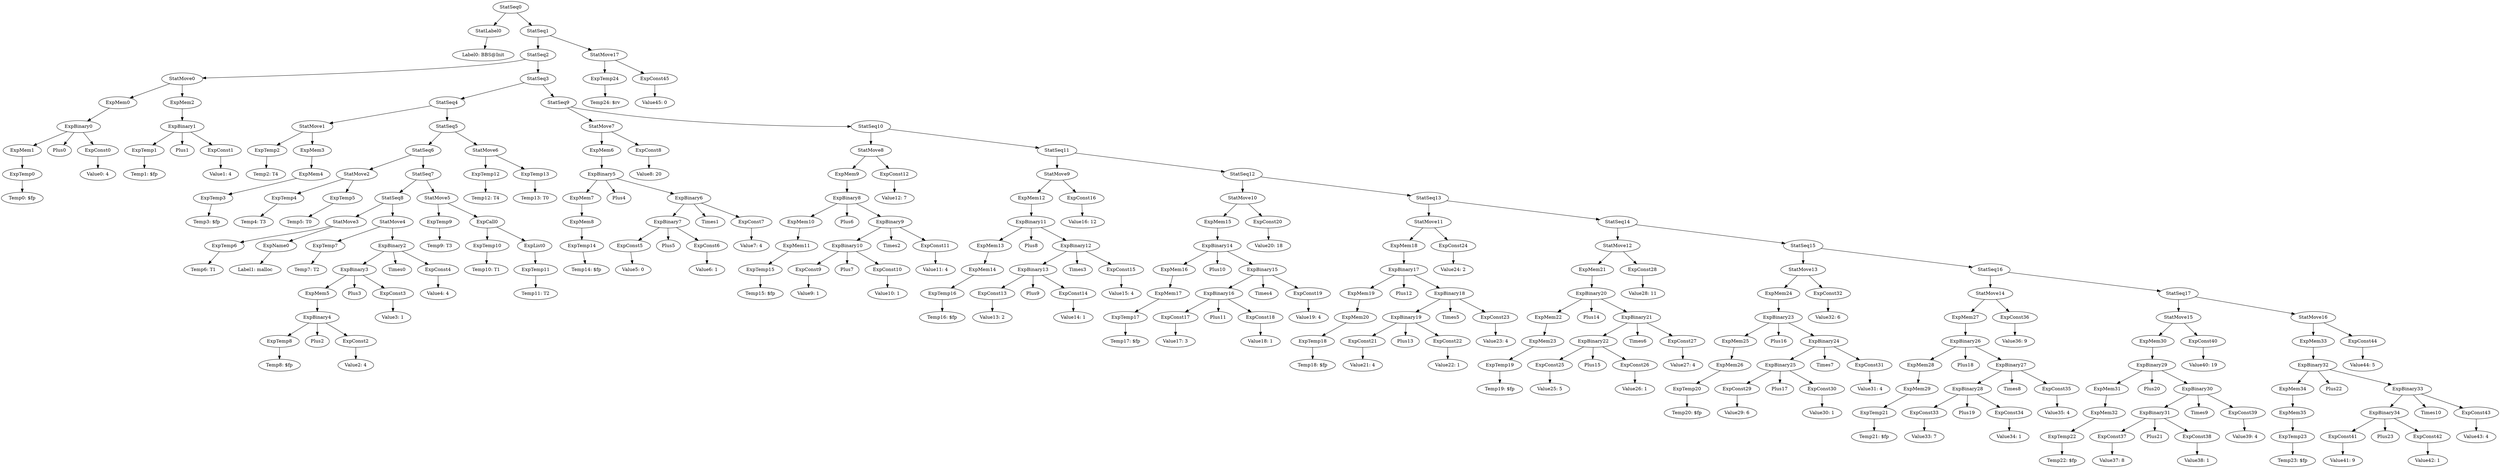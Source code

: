digraph {
	ordering = out;
	ExpConst44 -> "Value44: 5";
	ExpBinary33 -> ExpBinary34;
	ExpBinary33 -> Times10;
	ExpBinary33 -> ExpConst43;
	ExpConst42 -> "Value42: 1";
	ExpBinary34 -> ExpConst41;
	ExpBinary34 -> Plus23;
	ExpBinary34 -> ExpConst42;
	ExpMem34 -> ExpMem35;
	ExpMem35 -> ExpTemp23;
	ExpConst40 -> "Value40: 19";
	ExpMem30 -> ExpBinary29;
	ExpConst39 -> "Value39: 4";
	ExpConst38 -> "Value38: 1";
	ExpMem31 -> ExpMem32;
	ExpTemp22 -> "Temp22: $fp";
	ExpConst36 -> "Value36: 9";
	StatMove14 -> ExpMem27;
	StatMove14 -> ExpConst36;
	ExpConst34 -> "Value34: 1";
	ExpConst33 -> "Value33: 7";
	ExpBinary26 -> ExpMem28;
	ExpBinary26 -> Plus18;
	ExpBinary26 -> ExpBinary27;
	ExpMem29 -> ExpTemp21;
	ExpTemp21 -> "Temp21: $fp";
	StatSeq15 -> StatMove13;
	StatSeq15 -> StatSeq16;
	ExpMem24 -> ExpBinary23;
	ExpBinary24 -> ExpBinary25;
	ExpBinary24 -> Times7;
	ExpBinary24 -> ExpConst31;
	ExpBinary25 -> ExpConst29;
	ExpBinary25 -> Plus17;
	ExpBinary25 -> ExpConst30;
	ExpTemp24 -> "Temp24: $rv";
	ExpConst29 -> "Value29: 6";
	ExpMem25 -> ExpMem26;
	ExpMem26 -> ExpTemp20;
	StatSeq14 -> StatMove12;
	StatSeq14 -> StatSeq15;
	ExpBinary21 -> ExpBinary22;
	ExpBinary21 -> Times6;
	ExpBinary21 -> ExpConst27;
	ExpConst25 -> "Value25: 5";
	ExpBinary20 -> ExpMem22;
	ExpBinary20 -> Plus14;
	ExpBinary20 -> ExpBinary21;
	ExpMem22 -> ExpMem23;
	ExpMem23 -> ExpTemp19;
	ExpMem18 -> ExpBinary17;
	ExpBinary18 -> ExpBinary19;
	ExpBinary18 -> Times5;
	ExpBinary18 -> ExpConst23;
	ExpConst22 -> "Value22: 1";
	ExpMem28 -> ExpMem29;
	ExpBinary19 -> ExpConst21;
	ExpBinary19 -> Plus13;
	ExpBinary19 -> ExpConst22;
	ExpConst21 -> "Value21: 4";
	ExpMem20 -> ExpTemp18;
	ExpTemp18 -> "Temp18: $fp";
	StatSeq12 -> StatMove10;
	StatSeq12 -> StatSeq13;
	ExpConst20 -> "Value20: 18";
	StatMove10 -> ExpMem15;
	StatMove10 -> ExpConst20;
	ExpBinary27 -> ExpBinary28;
	ExpBinary27 -> Times8;
	ExpBinary27 -> ExpConst35;
	ExpList0 -> ExpTemp11;
	ExpConst16 -> "Value16: 12";
	ExpTemp9 -> "Temp9: T3";
	ExpBinary28 -> ExpConst33;
	ExpBinary28 -> Plus19;
	ExpBinary28 -> ExpConst34;
	ExpConst4 -> "Value4: 4";
	ExpBinary2 -> ExpBinary3;
	ExpBinary2 -> Times0;
	ExpBinary2 -> ExpConst4;
	ExpConst41 -> "Value41: 9";
	StatSeq17 -> StatMove15;
	StatSeq17 -> StatMove16;
	ExpBinary22 -> ExpConst25;
	ExpBinary22 -> Plus15;
	ExpBinary22 -> ExpConst26;
	ExpTemp19 -> "Temp19: $fp";
	StatLabel0 -> "Label0: BBS@Init";
	ExpMem5 -> ExpBinary4;
	ExpConst3 -> "Value3: 1";
	ExpConst26 -> "Value26: 1";
	ExpConst2 -> "Value2: 4";
	ExpConst0 -> "Value0: 4";
	ExpTemp20 -> "Temp20: $fp";
	ExpConst8 -> "Value8: 20";
	ExpName0 -> "Label1: malloc";
	ExpMem32 -> ExpTemp22;
	ExpMem14 -> ExpTemp16;
	ExpTemp11 -> "Temp11: T2";
	ExpConst24 -> "Value24: 2";
	StatMove3 -> ExpTemp6;
	StatMove3 -> ExpName0;
	ExpTemp6 -> "Temp6: T1";
	ExpMem19 -> ExpMem20;
	StatMove6 -> ExpTemp12;
	StatMove6 -> ExpTemp13;
	ExpConst17 -> "Value17: 3";
	ExpBinary1 -> ExpTemp1;
	ExpBinary1 -> Plus1;
	ExpBinary1 -> ExpConst1;
	ExpConst10 -> "Value10: 1";
	ExpMem0 -> ExpBinary0;
	ExpMem3 -> ExpMem4;
	StatMove0 -> ExpMem0;
	StatMove0 -> ExpMem2;
	StatMove8 -> ExpMem9;
	StatMove8 -> ExpConst12;
	ExpConst31 -> "Value31: 4";
	ExpMem1 -> ExpTemp0;
	ExpConst6 -> "Value6: 1";
	StatSeq16 -> StatMove14;
	StatSeq16 -> StatSeq17;
	ExpConst27 -> "Value27: 4";
	StatSeq7 -> StatSeq8;
	StatSeq7 -> StatMove5;
	ExpMem33 -> ExpBinary32;
	StatSeq8 -> StatMove3;
	StatSeq8 -> StatMove4;
	ExpTemp3 -> "Temp3: $fp";
	StatMove17 -> ExpTemp24;
	StatMove17 -> ExpConst45;
	StatSeq6 -> StatMove2;
	StatSeq6 -> StatSeq7;
	ExpTemp0 -> "Temp0: $fp";
	ExpTemp7 -> "Temp7: T2";
	ExpCall0 -> ExpTemp10;
	ExpCall0 -> ExpList0;
	StatSeq9 -> StatMove7;
	StatSeq9 -> StatSeq10;
	StatSeq4 -> StatMove1;
	StatSeq4 -> StatSeq5;
	StatSeq1 -> StatSeq2;
	StatSeq1 -> StatMove17;
	ExpMem2 -> ExpBinary1;
	ExpConst23 -> "Value23: 4";
	ExpTemp12 -> "Temp12: T4";
	ExpMem21 -> ExpBinary20;
	StatSeq0 -> StatLabel0;
	StatSeq0 -> StatSeq1;
	ExpConst5 -> "Value5: 0";
	ExpConst1 -> "Value1: 4";
	ExpConst32 -> "Value32: 6";
	ExpMem15 -> ExpBinary14;
	ExpTemp8 -> "Temp8: $fp";
	ExpBinary30 -> ExpBinary31;
	ExpBinary30 -> Times9;
	ExpBinary30 -> ExpConst39;
	ExpMem27 -> ExpBinary26;
	ExpBinary9 -> ExpBinary10;
	ExpBinary9 -> Times2;
	ExpBinary9 -> ExpConst11;
	ExpBinary7 -> ExpConst5;
	ExpBinary7 -> Plus5;
	ExpBinary7 -> ExpConst6;
	ExpConst12 -> "Value12: 7";
	StatMove1 -> ExpTemp2;
	StatMove1 -> ExpMem3;
	ExpMem13 -> ExpMem14;
	StatSeq2 -> StatMove0;
	StatSeq2 -> StatSeq3;
	ExpTemp2 -> "Temp2: T4";
	ExpBinary32 -> ExpMem34;
	ExpBinary32 -> Plus22;
	ExpBinary32 -> ExpBinary33;
	ExpBinary0 -> ExpMem1;
	ExpBinary0 -> Plus0;
	ExpBinary0 -> ExpConst0;
	ExpTemp4 -> "Temp4: T3";
	ExpBinary4 -> ExpTemp8;
	ExpBinary4 -> Plus2;
	ExpBinary4 -> ExpConst2;
	ExpTemp1 -> "Temp1: $fp";
	ExpBinary17 -> ExpMem19;
	ExpBinary17 -> Plus12;
	ExpBinary17 -> ExpBinary18;
	ExpTemp5 -> "Temp5: T0";
	ExpConst35 -> "Value35: 4";
	ExpTemp13 -> "Temp13: T0";
	ExpConst13 -> "Value13: 2";
	StatSeq3 -> StatSeq4;
	StatSeq3 -> StatSeq9;
	StatMove15 -> ExpMem30;
	StatMove15 -> ExpConst40;
	ExpBinary3 -> ExpMem5;
	ExpBinary3 -> Plus3;
	ExpBinary3 -> ExpConst3;
	ExpMem7 -> ExpMem8;
	ExpConst15 -> "Value15: 4";
	StatMove12 -> ExpMem21;
	StatMove12 -> ExpConst28;
	ExpConst19 -> "Value19: 4";
	ExpTemp14 -> "Temp14: $fp";
	ExpMem8 -> ExpTemp14;
	ExpBinary5 -> ExpMem7;
	ExpBinary5 -> Plus4;
	ExpBinary5 -> ExpBinary6;
	StatMove4 -> ExpTemp7;
	StatMove4 -> ExpBinary2;
	StatMove5 -> ExpTemp9;
	StatMove5 -> ExpCall0;
	ExpConst9 -> "Value9: 1";
	ExpBinary31 -> ExpConst37;
	ExpBinary31 -> Plus21;
	ExpBinary31 -> ExpConst38;
	ExpMem4 -> ExpTemp3;
	ExpBinary11 -> ExpMem13;
	ExpBinary11 -> Plus8;
	ExpBinary11 -> ExpBinary12;
	StatSeq11 -> StatMove9;
	StatSeq11 -> StatSeq12;
	ExpTemp16 -> "Temp16: $fp";
	ExpConst7 -> "Value7: 4";
	ExpConst43 -> "Value43: 4";
	ExpBinary6 -> ExpBinary7;
	ExpBinary6 -> Times1;
	ExpBinary6 -> ExpConst7;
	ExpMem16 -> ExpMem17;
	ExpMem6 -> ExpBinary5;
	StatMove7 -> ExpMem6;
	StatMove7 -> ExpConst8;
	ExpBinary10 -> ExpConst9;
	ExpBinary10 -> Plus7;
	ExpBinary10 -> ExpConst10;
	ExpMem17 -> ExpTemp17;
	ExpTemp15 -> "Temp15: $fp";
	StatMove13 -> ExpMem24;
	StatMove13 -> ExpConst32;
	StatSeq10 -> StatMove8;
	StatSeq10 -> StatSeq11;
	ExpConst37 -> "Value37: 8";
	StatMove11 -> ExpMem18;
	StatMove11 -> ExpConst24;
	ExpMem11 -> ExpTemp15;
	StatMove9 -> ExpMem12;
	StatMove9 -> ExpConst16;
	ExpBinary12 -> ExpBinary13;
	ExpBinary12 -> Times3;
	ExpBinary12 -> ExpConst15;
	ExpConst18 -> "Value18: 1";
	ExpConst30 -> "Value30: 1";
	ExpTemp10 -> "Temp10: T1";
	ExpMem10 -> ExpMem11;
	ExpBinary8 -> ExpMem10;
	ExpBinary8 -> Plus6;
	ExpBinary8 -> ExpBinary9;
	ExpConst11 -> "Value11: 4";
	ExpConst45 -> "Value45: 0";
	ExpBinary23 -> ExpMem25;
	ExpBinary23 -> Plus16;
	ExpBinary23 -> ExpBinary24;
	StatMove2 -> ExpTemp4;
	StatMove2 -> ExpTemp5;
	ExpBinary13 -> ExpConst13;
	ExpBinary13 -> Plus9;
	ExpBinary13 -> ExpConst14;
	ExpConst14 -> "Value14: 1";
	StatMove16 -> ExpMem33;
	StatMove16 -> ExpConst44;
	ExpMem12 -> ExpBinary11;
	ExpTemp23 -> "Temp23: $fp";
	StatSeq13 -> StatMove11;
	StatSeq13 -> StatSeq14;
	ExpMem9 -> ExpBinary8;
	ExpTemp17 -> "Temp17: $fp";
	ExpBinary29 -> ExpMem31;
	ExpBinary29 -> Plus20;
	ExpBinary29 -> ExpBinary30;
	StatSeq5 -> StatSeq6;
	StatSeq5 -> StatMove6;
	ExpBinary14 -> ExpMem16;
	ExpBinary14 -> Plus10;
	ExpBinary14 -> ExpBinary15;
	ExpConst28 -> "Value28: 11";
	ExpBinary16 -> ExpConst17;
	ExpBinary16 -> Plus11;
	ExpBinary16 -> ExpConst18;
	ExpBinary15 -> ExpBinary16;
	ExpBinary15 -> Times4;
	ExpBinary15 -> ExpConst19;
}

